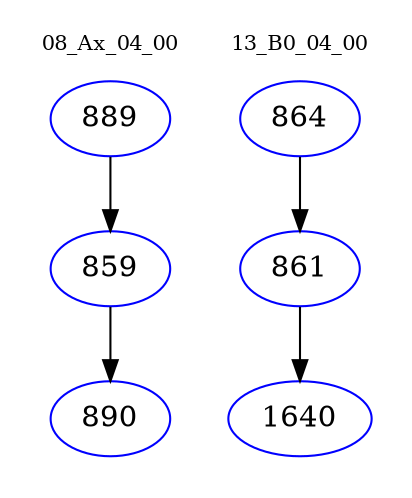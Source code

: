 digraph{
subgraph cluster_0 {
color = white
label = "08_Ax_04_00";
fontsize=10;
T0_889 [label="889", color="blue"]
T0_889 -> T0_859 [color="black"]
T0_859 [label="859", color="blue"]
T0_859 -> T0_890 [color="black"]
T0_890 [label="890", color="blue"]
}
subgraph cluster_1 {
color = white
label = "13_B0_04_00";
fontsize=10;
T1_864 [label="864", color="blue"]
T1_864 -> T1_861 [color="black"]
T1_861 [label="861", color="blue"]
T1_861 -> T1_1640 [color="black"]
T1_1640 [label="1640", color="blue"]
}
}
